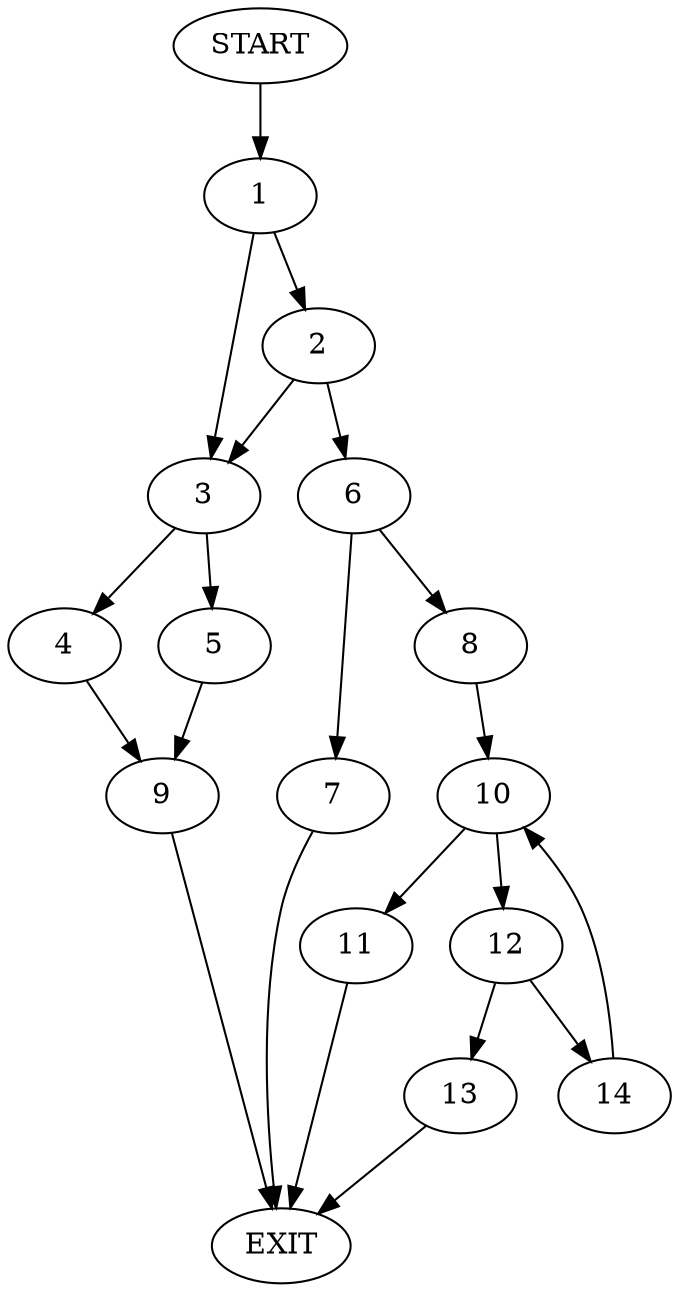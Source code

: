 digraph {
0 [label="START"]
15 [label="EXIT"]
0 -> 1
1 -> 2
1 -> 3
3 -> 4
3 -> 5
2 -> 3
2 -> 6
6 -> 7
6 -> 8
4 -> 9
5 -> 9
9 -> 15
7 -> 15
8 -> 10
10 -> 11
10 -> 12
11 -> 15
12 -> 13
12 -> 14
14 -> 10
13 -> 15
}
